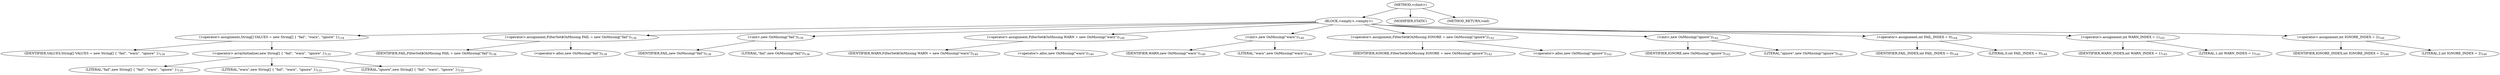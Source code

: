 digraph "&lt;clinit&gt;" {  
"278" [label = <(METHOD,&lt;clinit&gt;)> ]
"279" [label = <(BLOCK,&lt;empty&gt;,&lt;empty&gt;)> ]
"280" [label = <(&lt;operator&gt;.assignment,String[] VALUES = new String[] { &quot;fail&quot;, &quot;warn&quot;, &quot;ignore&quot; })<SUB>134</SUB>> ]
"281" [label = <(IDENTIFIER,VALUES,String[] VALUES = new String[] { &quot;fail&quot;, &quot;warn&quot;, &quot;ignore&quot; })<SUB>134</SUB>> ]
"282" [label = <(&lt;operator&gt;.arrayInitializer,new String[] { &quot;fail&quot;, &quot;warn&quot;, &quot;ignore&quot; })<SUB>135</SUB>> ]
"283" [label = <(LITERAL,&quot;fail&quot;,new String[] { &quot;fail&quot;, &quot;warn&quot;, &quot;ignore&quot; })<SUB>135</SUB>> ]
"284" [label = <(LITERAL,&quot;warn&quot;,new String[] { &quot;fail&quot;, &quot;warn&quot;, &quot;ignore&quot; })<SUB>135</SUB>> ]
"285" [label = <(LITERAL,&quot;ignore&quot;,new String[] { &quot;fail&quot;, &quot;warn&quot;, &quot;ignore&quot; })<SUB>135</SUB>> ]
"286" [label = <(&lt;operator&gt;.assignment,FilterSet$OnMissing FAIL = new OnMissing(&quot;fail&quot;))<SUB>138</SUB>> ]
"287" [label = <(IDENTIFIER,FAIL,FilterSet$OnMissing FAIL = new OnMissing(&quot;fail&quot;))<SUB>138</SUB>> ]
"288" [label = <(&lt;operator&gt;.alloc,new OnMissing(&quot;fail&quot;))<SUB>138</SUB>> ]
"289" [label = <(&lt;init&gt;,new OnMissing(&quot;fail&quot;))<SUB>138</SUB>> ]
"41" [label = <(IDENTIFIER,FAIL,new OnMissing(&quot;fail&quot;))<SUB>138</SUB>> ]
"290" [label = <(LITERAL,&quot;fail&quot;,new OnMissing(&quot;fail&quot;))<SUB>138</SUB>> ]
"291" [label = <(&lt;operator&gt;.assignment,FilterSet$OnMissing WARN = new OnMissing(&quot;warn&quot;))<SUB>140</SUB>> ]
"292" [label = <(IDENTIFIER,WARN,FilterSet$OnMissing WARN = new OnMissing(&quot;warn&quot;))<SUB>140</SUB>> ]
"293" [label = <(&lt;operator&gt;.alloc,new OnMissing(&quot;warn&quot;))<SUB>140</SUB>> ]
"294" [label = <(&lt;init&gt;,new OnMissing(&quot;warn&quot;))<SUB>140</SUB>> ]
"43" [label = <(IDENTIFIER,WARN,new OnMissing(&quot;warn&quot;))<SUB>140</SUB>> ]
"295" [label = <(LITERAL,&quot;warn&quot;,new OnMissing(&quot;warn&quot;))<SUB>140</SUB>> ]
"296" [label = <(&lt;operator&gt;.assignment,FilterSet$OnMissing IGNORE = new OnMissing(&quot;ignore&quot;))<SUB>142</SUB>> ]
"297" [label = <(IDENTIFIER,IGNORE,FilterSet$OnMissing IGNORE = new OnMissing(&quot;ignore&quot;))<SUB>142</SUB>> ]
"298" [label = <(&lt;operator&gt;.alloc,new OnMissing(&quot;ignore&quot;))<SUB>142</SUB>> ]
"299" [label = <(&lt;init&gt;,new OnMissing(&quot;ignore&quot;))<SUB>142</SUB>> ]
"45" [label = <(IDENTIFIER,IGNORE,new OnMissing(&quot;ignore&quot;))<SUB>142</SUB>> ]
"300" [label = <(LITERAL,&quot;ignore&quot;,new OnMissing(&quot;ignore&quot;))<SUB>142</SUB>> ]
"301" [label = <(&lt;operator&gt;.assignment,int FAIL_INDEX = 0)<SUB>144</SUB>> ]
"302" [label = <(IDENTIFIER,FAIL_INDEX,int FAIL_INDEX = 0)<SUB>144</SUB>> ]
"303" [label = <(LITERAL,0,int FAIL_INDEX = 0)<SUB>144</SUB>> ]
"304" [label = <(&lt;operator&gt;.assignment,int WARN_INDEX = 1)<SUB>145</SUB>> ]
"305" [label = <(IDENTIFIER,WARN_INDEX,int WARN_INDEX = 1)<SUB>145</SUB>> ]
"306" [label = <(LITERAL,1,int WARN_INDEX = 1)<SUB>145</SUB>> ]
"307" [label = <(&lt;operator&gt;.assignment,int IGNORE_INDEX = 2)<SUB>146</SUB>> ]
"308" [label = <(IDENTIFIER,IGNORE_INDEX,int IGNORE_INDEX = 2)<SUB>146</SUB>> ]
"309" [label = <(LITERAL,2,int IGNORE_INDEX = 2)<SUB>146</SUB>> ]
"310" [label = <(MODIFIER,STATIC)> ]
"311" [label = <(METHOD_RETURN,void)> ]
  "278" -> "279" 
  "278" -> "310" 
  "278" -> "311" 
  "279" -> "280" 
  "279" -> "286" 
  "279" -> "289" 
  "279" -> "291" 
  "279" -> "294" 
  "279" -> "296" 
  "279" -> "299" 
  "279" -> "301" 
  "279" -> "304" 
  "279" -> "307" 
  "280" -> "281" 
  "280" -> "282" 
  "282" -> "283" 
  "282" -> "284" 
  "282" -> "285" 
  "286" -> "287" 
  "286" -> "288" 
  "289" -> "41" 
  "289" -> "290" 
  "291" -> "292" 
  "291" -> "293" 
  "294" -> "43" 
  "294" -> "295" 
  "296" -> "297" 
  "296" -> "298" 
  "299" -> "45" 
  "299" -> "300" 
  "301" -> "302" 
  "301" -> "303" 
  "304" -> "305" 
  "304" -> "306" 
  "307" -> "308" 
  "307" -> "309" 
}
